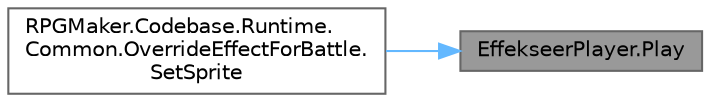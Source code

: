 digraph "EffekseerPlayer.Play"
{
 // LATEX_PDF_SIZE
  bgcolor="transparent";
  edge [fontname=Helvetica,fontsize=10,labelfontname=Helvetica,labelfontsize=10];
  node [fontname=Helvetica,fontsize=10,shape=box,height=0.2,width=0.4];
  rankdir="RL";
  Node1 [id="Node000001",label="EffekseerPlayer.Play",height=0.2,width=0.4,color="gray40", fillcolor="grey60", style="filled", fontcolor="black",tooltip="😁 エフェクト再生"];
  Node1 -> Node2 [id="edge1_Node000001_Node000002",dir="back",color="steelblue1",style="solid",tooltip=" "];
  Node2 [id="Node000002",label="RPGMaker.Codebase.Runtime.\lCommon.OverrideEffectForBattle.\lSetSprite",height=0.2,width=0.4,color="grey40", fillcolor="white", style="filled",URL="$dd/d4e/class_r_p_g_maker_1_1_codebase_1_1_runtime_1_1_common_1_1_override_effect_for_battle.html#a79995ea55dc15595ba86e6dca02c8690",tooltip="😁 Sprite設定処理"];
}

